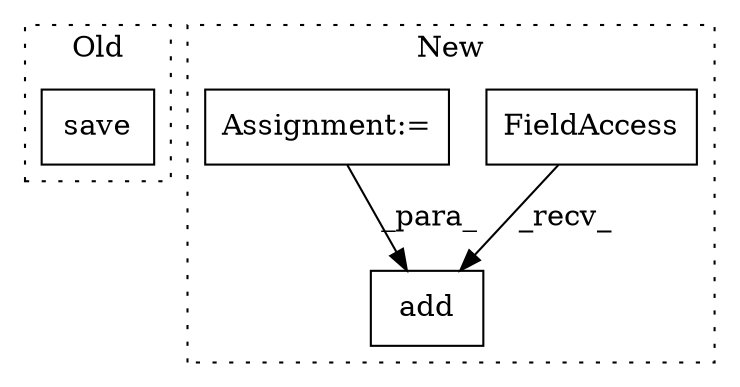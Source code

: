 digraph G {
subgraph cluster0 {
1 [label="save" a="32" s="23998,24034" l="5,1" shape="box"];
label = "Old";
style="dotted";
}
subgraph cluster1 {
2 [label="add" a="32" s="24650,24667" l="4,1" shape="box"];
3 [label="FieldAccess" a="22" s="24640" l="9" shape="box"];
4 [label="Assignment:=" a="7" s="24462" l="1" shape="box"];
label = "New";
style="dotted";
}
3 -> 2 [label="_recv_"];
4 -> 2 [label="_para_"];
}